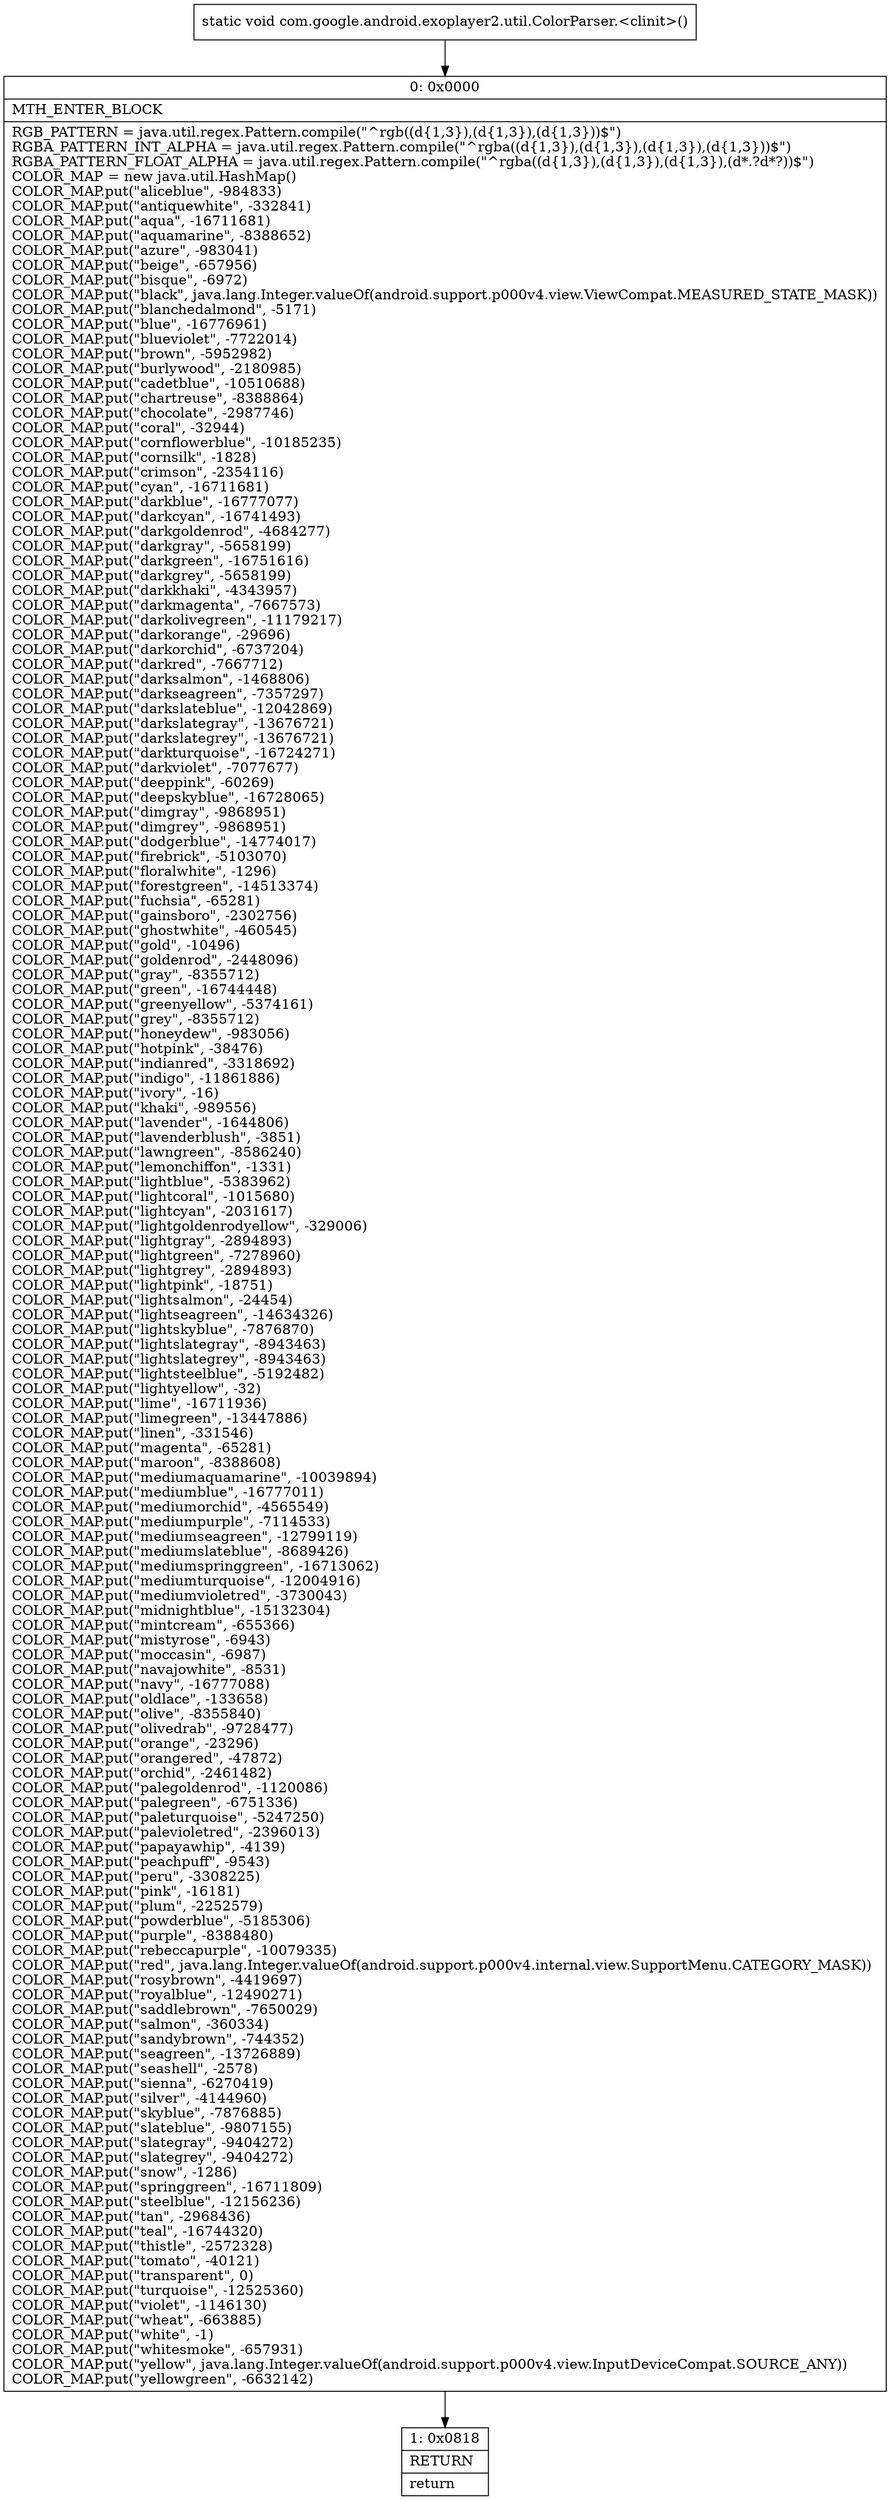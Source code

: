 digraph "CFG forcom.google.android.exoplayer2.util.ColorParser.\<clinit\>()V" {
Node_0 [shape=record,label="{0\:\ 0x0000|MTH_ENTER_BLOCK\l|RGB_PATTERN = java.util.regex.Pattern.compile(\"^rgb((d\{1,3\}),(d\{1,3\}),(d\{1,3\}))$\")\lRGBA_PATTERN_INT_ALPHA = java.util.regex.Pattern.compile(\"^rgba((d\{1,3\}),(d\{1,3\}),(d\{1,3\}),(d\{1,3\}))$\")\lRGBA_PATTERN_FLOAT_ALPHA = java.util.regex.Pattern.compile(\"^rgba((d\{1,3\}),(d\{1,3\}),(d\{1,3\}),(d*.?d*?))$\")\lCOLOR_MAP = new java.util.HashMap()\lCOLOR_MAP.put(\"aliceblue\", \-984833)\lCOLOR_MAP.put(\"antiquewhite\", \-332841)\lCOLOR_MAP.put(\"aqua\", \-16711681)\lCOLOR_MAP.put(\"aquamarine\", \-8388652)\lCOLOR_MAP.put(\"azure\", \-983041)\lCOLOR_MAP.put(\"beige\", \-657956)\lCOLOR_MAP.put(\"bisque\", \-6972)\lCOLOR_MAP.put(\"black\", java.lang.Integer.valueOf(android.support.p000v4.view.ViewCompat.MEASURED_STATE_MASK))\lCOLOR_MAP.put(\"blanchedalmond\", \-5171)\lCOLOR_MAP.put(\"blue\", \-16776961)\lCOLOR_MAP.put(\"blueviolet\", \-7722014)\lCOLOR_MAP.put(\"brown\", \-5952982)\lCOLOR_MAP.put(\"burlywood\", \-2180985)\lCOLOR_MAP.put(\"cadetblue\", \-10510688)\lCOLOR_MAP.put(\"chartreuse\", \-8388864)\lCOLOR_MAP.put(\"chocolate\", \-2987746)\lCOLOR_MAP.put(\"coral\", \-32944)\lCOLOR_MAP.put(\"cornflowerblue\", \-10185235)\lCOLOR_MAP.put(\"cornsilk\", \-1828)\lCOLOR_MAP.put(\"crimson\", \-2354116)\lCOLOR_MAP.put(\"cyan\", \-16711681)\lCOLOR_MAP.put(\"darkblue\", \-16777077)\lCOLOR_MAP.put(\"darkcyan\", \-16741493)\lCOLOR_MAP.put(\"darkgoldenrod\", \-4684277)\lCOLOR_MAP.put(\"darkgray\", \-5658199)\lCOLOR_MAP.put(\"darkgreen\", \-16751616)\lCOLOR_MAP.put(\"darkgrey\", \-5658199)\lCOLOR_MAP.put(\"darkkhaki\", \-4343957)\lCOLOR_MAP.put(\"darkmagenta\", \-7667573)\lCOLOR_MAP.put(\"darkolivegreen\", \-11179217)\lCOLOR_MAP.put(\"darkorange\", \-29696)\lCOLOR_MAP.put(\"darkorchid\", \-6737204)\lCOLOR_MAP.put(\"darkred\", \-7667712)\lCOLOR_MAP.put(\"darksalmon\", \-1468806)\lCOLOR_MAP.put(\"darkseagreen\", \-7357297)\lCOLOR_MAP.put(\"darkslateblue\", \-12042869)\lCOLOR_MAP.put(\"darkslategray\", \-13676721)\lCOLOR_MAP.put(\"darkslategrey\", \-13676721)\lCOLOR_MAP.put(\"darkturquoise\", \-16724271)\lCOLOR_MAP.put(\"darkviolet\", \-7077677)\lCOLOR_MAP.put(\"deeppink\", \-60269)\lCOLOR_MAP.put(\"deepskyblue\", \-16728065)\lCOLOR_MAP.put(\"dimgray\", \-9868951)\lCOLOR_MAP.put(\"dimgrey\", \-9868951)\lCOLOR_MAP.put(\"dodgerblue\", \-14774017)\lCOLOR_MAP.put(\"firebrick\", \-5103070)\lCOLOR_MAP.put(\"floralwhite\", \-1296)\lCOLOR_MAP.put(\"forestgreen\", \-14513374)\lCOLOR_MAP.put(\"fuchsia\", \-65281)\lCOLOR_MAP.put(\"gainsboro\", \-2302756)\lCOLOR_MAP.put(\"ghostwhite\", \-460545)\lCOLOR_MAP.put(\"gold\", \-10496)\lCOLOR_MAP.put(\"goldenrod\", \-2448096)\lCOLOR_MAP.put(\"gray\", \-8355712)\lCOLOR_MAP.put(\"green\", \-16744448)\lCOLOR_MAP.put(\"greenyellow\", \-5374161)\lCOLOR_MAP.put(\"grey\", \-8355712)\lCOLOR_MAP.put(\"honeydew\", \-983056)\lCOLOR_MAP.put(\"hotpink\", \-38476)\lCOLOR_MAP.put(\"indianred\", \-3318692)\lCOLOR_MAP.put(\"indigo\", \-11861886)\lCOLOR_MAP.put(\"ivory\", \-16)\lCOLOR_MAP.put(\"khaki\", \-989556)\lCOLOR_MAP.put(\"lavender\", \-1644806)\lCOLOR_MAP.put(\"lavenderblush\", \-3851)\lCOLOR_MAP.put(\"lawngreen\", \-8586240)\lCOLOR_MAP.put(\"lemonchiffon\", \-1331)\lCOLOR_MAP.put(\"lightblue\", \-5383962)\lCOLOR_MAP.put(\"lightcoral\", \-1015680)\lCOLOR_MAP.put(\"lightcyan\", \-2031617)\lCOLOR_MAP.put(\"lightgoldenrodyellow\", \-329006)\lCOLOR_MAP.put(\"lightgray\", \-2894893)\lCOLOR_MAP.put(\"lightgreen\", \-7278960)\lCOLOR_MAP.put(\"lightgrey\", \-2894893)\lCOLOR_MAP.put(\"lightpink\", \-18751)\lCOLOR_MAP.put(\"lightsalmon\", \-24454)\lCOLOR_MAP.put(\"lightseagreen\", \-14634326)\lCOLOR_MAP.put(\"lightskyblue\", \-7876870)\lCOLOR_MAP.put(\"lightslategray\", \-8943463)\lCOLOR_MAP.put(\"lightslategrey\", \-8943463)\lCOLOR_MAP.put(\"lightsteelblue\", \-5192482)\lCOLOR_MAP.put(\"lightyellow\", \-32)\lCOLOR_MAP.put(\"lime\", \-16711936)\lCOLOR_MAP.put(\"limegreen\", \-13447886)\lCOLOR_MAP.put(\"linen\", \-331546)\lCOLOR_MAP.put(\"magenta\", \-65281)\lCOLOR_MAP.put(\"maroon\", \-8388608)\lCOLOR_MAP.put(\"mediumaquamarine\", \-10039894)\lCOLOR_MAP.put(\"mediumblue\", \-16777011)\lCOLOR_MAP.put(\"mediumorchid\", \-4565549)\lCOLOR_MAP.put(\"mediumpurple\", \-7114533)\lCOLOR_MAP.put(\"mediumseagreen\", \-12799119)\lCOLOR_MAP.put(\"mediumslateblue\", \-8689426)\lCOLOR_MAP.put(\"mediumspringgreen\", \-16713062)\lCOLOR_MAP.put(\"mediumturquoise\", \-12004916)\lCOLOR_MAP.put(\"mediumvioletred\", \-3730043)\lCOLOR_MAP.put(\"midnightblue\", \-15132304)\lCOLOR_MAP.put(\"mintcream\", \-655366)\lCOLOR_MAP.put(\"mistyrose\", \-6943)\lCOLOR_MAP.put(\"moccasin\", \-6987)\lCOLOR_MAP.put(\"navajowhite\", \-8531)\lCOLOR_MAP.put(\"navy\", \-16777088)\lCOLOR_MAP.put(\"oldlace\", \-133658)\lCOLOR_MAP.put(\"olive\", \-8355840)\lCOLOR_MAP.put(\"olivedrab\", \-9728477)\lCOLOR_MAP.put(\"orange\", \-23296)\lCOLOR_MAP.put(\"orangered\", \-47872)\lCOLOR_MAP.put(\"orchid\", \-2461482)\lCOLOR_MAP.put(\"palegoldenrod\", \-1120086)\lCOLOR_MAP.put(\"palegreen\", \-6751336)\lCOLOR_MAP.put(\"paleturquoise\", \-5247250)\lCOLOR_MAP.put(\"palevioletred\", \-2396013)\lCOLOR_MAP.put(\"papayawhip\", \-4139)\lCOLOR_MAP.put(\"peachpuff\", \-9543)\lCOLOR_MAP.put(\"peru\", \-3308225)\lCOLOR_MAP.put(\"pink\", \-16181)\lCOLOR_MAP.put(\"plum\", \-2252579)\lCOLOR_MAP.put(\"powderblue\", \-5185306)\lCOLOR_MAP.put(\"purple\", \-8388480)\lCOLOR_MAP.put(\"rebeccapurple\", \-10079335)\lCOLOR_MAP.put(\"red\", java.lang.Integer.valueOf(android.support.p000v4.internal.view.SupportMenu.CATEGORY_MASK))\lCOLOR_MAP.put(\"rosybrown\", \-4419697)\lCOLOR_MAP.put(\"royalblue\", \-12490271)\lCOLOR_MAP.put(\"saddlebrown\", \-7650029)\lCOLOR_MAP.put(\"salmon\", \-360334)\lCOLOR_MAP.put(\"sandybrown\", \-744352)\lCOLOR_MAP.put(\"seagreen\", \-13726889)\lCOLOR_MAP.put(\"seashell\", \-2578)\lCOLOR_MAP.put(\"sienna\", \-6270419)\lCOLOR_MAP.put(\"silver\", \-4144960)\lCOLOR_MAP.put(\"skyblue\", \-7876885)\lCOLOR_MAP.put(\"slateblue\", \-9807155)\lCOLOR_MAP.put(\"slategray\", \-9404272)\lCOLOR_MAP.put(\"slategrey\", \-9404272)\lCOLOR_MAP.put(\"snow\", \-1286)\lCOLOR_MAP.put(\"springgreen\", \-16711809)\lCOLOR_MAP.put(\"steelblue\", \-12156236)\lCOLOR_MAP.put(\"tan\", \-2968436)\lCOLOR_MAP.put(\"teal\", \-16744320)\lCOLOR_MAP.put(\"thistle\", \-2572328)\lCOLOR_MAP.put(\"tomato\", \-40121)\lCOLOR_MAP.put(\"transparent\", 0)\lCOLOR_MAP.put(\"turquoise\", \-12525360)\lCOLOR_MAP.put(\"violet\", \-1146130)\lCOLOR_MAP.put(\"wheat\", \-663885)\lCOLOR_MAP.put(\"white\", \-1)\lCOLOR_MAP.put(\"whitesmoke\", \-657931)\lCOLOR_MAP.put(\"yellow\", java.lang.Integer.valueOf(android.support.p000v4.view.InputDeviceCompat.SOURCE_ANY))\lCOLOR_MAP.put(\"yellowgreen\", \-6632142)\l}"];
Node_1 [shape=record,label="{1\:\ 0x0818|RETURN\l|return\l}"];
MethodNode[shape=record,label="{static void com.google.android.exoplayer2.util.ColorParser.\<clinit\>() }"];
MethodNode -> Node_0;
Node_0 -> Node_1;
}

